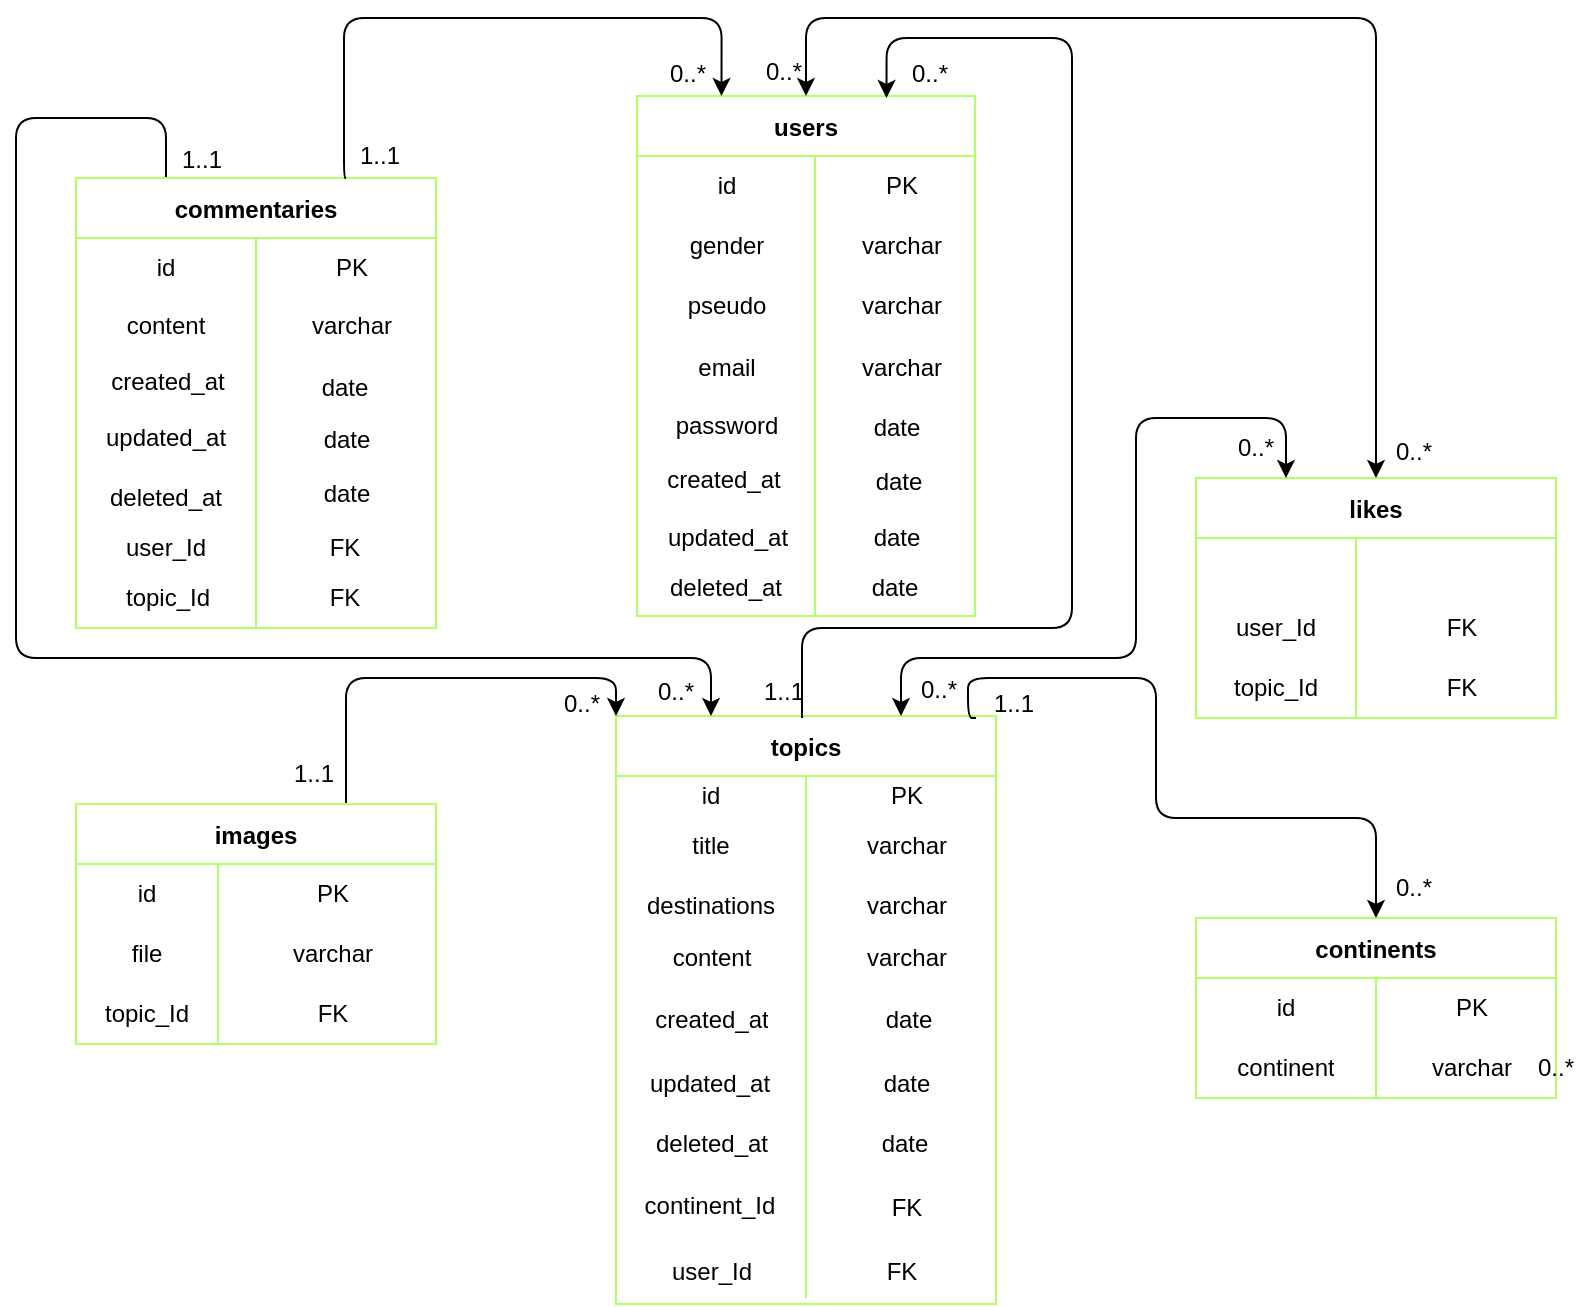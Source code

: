 <mxfile>
    <diagram id="GT4ygt3NVhvkUGBA8WEg" name="Page-1">
        <mxGraphModel dx="832" dy="372" grid="1" gridSize="10" guides="1" tooltips="1" connect="1" arrows="1" fold="1" page="1" pageScale="1" pageWidth="1169" pageHeight="827" math="0" shadow="0">
            <root>
                <mxCell id="0"/>
                <mxCell id="1" parent="0"/>
                <mxCell id="105" value="users" style="shape=table;startSize=30;container=1;collapsible=0;childLayout=tableLayout;fixedRows=1;rowLines=0;fontStyle=1;labelBorderColor=none;sketch=0;fillStyle=auto;gradientDirection=north;fillColor=none;strokeColor=#B3FF66;" parent="1" vertex="1">
                    <mxGeometry x="320.5" y="49" width="169" height="260" as="geometry"/>
                </mxCell>
                <mxCell id="106" value="" style="shape=tableRow;horizontal=0;startSize=0;swimlaneHead=0;swimlaneBody=0;top=0;left=0;bottom=0;right=0;collapsible=0;dropTarget=0;fillColor=none;points=[[0,0.5],[1,0.5]];portConstraint=eastwest;labelBorderColor=none;sketch=0;fillStyle=auto;strokeColor=#B3FF66;" parent="105" vertex="1">
                    <mxGeometry y="30" width="169" height="30" as="geometry"/>
                </mxCell>
                <mxCell id="107" value="id" style="shape=partialRectangle;html=1;whiteSpace=wrap;connectable=0;fillColor=none;top=0;left=0;bottom=0;right=0;overflow=hidden;pointerEvents=1;labelBorderColor=none;sketch=0;fillStyle=auto;strokeColor=#B3FF66;align=center;" parent="106" vertex="1">
                    <mxGeometry width="89" height="30" as="geometry">
                        <mxRectangle width="89" height="30" as="alternateBounds"/>
                    </mxGeometry>
                </mxCell>
                <mxCell id="108" value="PK" style="shape=partialRectangle;html=1;whiteSpace=wrap;connectable=0;fillColor=none;top=0;left=0;bottom=0;right=0;align=center;spacingLeft=6;overflow=hidden;labelBorderColor=none;sketch=0;fillStyle=auto;strokeColor=#B3FF66;" parent="106" vertex="1">
                    <mxGeometry x="89" width="80" height="30" as="geometry">
                        <mxRectangle width="80" height="30" as="alternateBounds"/>
                    </mxGeometry>
                </mxCell>
                <mxCell id="119" value="" style="shape=tableRow;horizontal=0;startSize=0;swimlaneHead=0;swimlaneBody=0;top=0;left=0;bottom=0;right=0;collapsible=0;dropTarget=0;fillColor=none;points=[[0,0.5],[1,0.5]];portConstraint=eastwest;labelBorderColor=none;sketch=0;fillStyle=auto;strokeColor=#B3FF66;" parent="105" vertex="1">
                    <mxGeometry y="60" width="169" height="30" as="geometry"/>
                </mxCell>
                <mxCell id="120" value="gender" style="shape=partialRectangle;html=1;whiteSpace=wrap;connectable=0;fillColor=none;top=0;left=0;bottom=0;right=0;overflow=hidden;pointerEvents=1;labelBorderColor=none;sketch=0;fillStyle=auto;strokeColor=#B3FF66;align=center;" parent="119" vertex="1">
                    <mxGeometry width="89" height="30" as="geometry">
                        <mxRectangle width="89" height="30" as="alternateBounds"/>
                    </mxGeometry>
                </mxCell>
                <mxCell id="121" value="varchar" style="shape=partialRectangle;html=1;whiteSpace=wrap;connectable=0;fillColor=none;top=0;left=0;bottom=0;right=0;align=center;spacingLeft=6;overflow=hidden;labelBorderColor=none;sketch=0;fillStyle=auto;strokeColor=#B3FF66;" parent="119" vertex="1">
                    <mxGeometry x="89" width="80" height="30" as="geometry">
                        <mxRectangle width="80" height="30" as="alternateBounds"/>
                    </mxGeometry>
                </mxCell>
                <mxCell id="116" value="" style="shape=tableRow;horizontal=0;startSize=0;swimlaneHead=0;swimlaneBody=0;top=0;left=0;bottom=0;right=0;collapsible=0;dropTarget=0;fillColor=none;points=[[0,0.5],[1,0.5]];portConstraint=eastwest;labelBorderColor=none;sketch=0;fillStyle=auto;strokeColor=#B3FF66;" parent="105" vertex="1">
                    <mxGeometry y="90" width="169" height="30" as="geometry"/>
                </mxCell>
                <mxCell id="117" value="pseudo" style="shape=partialRectangle;html=1;whiteSpace=wrap;connectable=0;fillColor=none;top=0;left=0;bottom=0;right=0;overflow=hidden;pointerEvents=1;labelBorderColor=none;sketch=0;fillStyle=auto;strokeColor=#B3FF66;align=center;" parent="116" vertex="1">
                    <mxGeometry width="89" height="30" as="geometry">
                        <mxRectangle width="89" height="30" as="alternateBounds"/>
                    </mxGeometry>
                </mxCell>
                <mxCell id="118" value="varchar" style="shape=partialRectangle;html=1;whiteSpace=wrap;connectable=0;fillColor=none;top=0;left=0;bottom=0;right=0;align=center;spacingLeft=6;overflow=hidden;labelBorderColor=none;sketch=0;fillStyle=auto;strokeColor=#B3FF66;" parent="116" vertex="1">
                    <mxGeometry x="89" width="80" height="30" as="geometry">
                        <mxRectangle width="80" height="30" as="alternateBounds"/>
                    </mxGeometry>
                </mxCell>
                <mxCell id="109" value="" style="shape=tableRow;horizontal=0;startSize=0;swimlaneHead=0;swimlaneBody=0;top=0;left=0;bottom=0;right=0;collapsible=0;dropTarget=0;fillColor=none;points=[[0,0.5],[1,0.5]];portConstraint=eastwest;labelBorderColor=none;sketch=0;fillStyle=auto;strokeColor=#B3FF66;" parent="105" vertex="1">
                    <mxGeometry y="120" width="169" height="31" as="geometry"/>
                </mxCell>
                <mxCell id="110" value="email" style="shape=partialRectangle;html=1;whiteSpace=wrap;connectable=0;fillColor=none;top=0;left=0;bottom=0;right=0;overflow=hidden;labelBorderColor=none;sketch=0;fillStyle=auto;strokeColor=#B3FF66;align=center;" parent="109" vertex="1">
                    <mxGeometry width="89" height="31" as="geometry">
                        <mxRectangle width="89" height="31" as="alternateBounds"/>
                    </mxGeometry>
                </mxCell>
                <mxCell id="111" value="varchar" style="shape=partialRectangle;html=1;whiteSpace=wrap;connectable=0;fillColor=none;top=0;left=0;bottom=0;right=0;align=center;spacingLeft=6;overflow=hidden;labelBorderColor=none;sketch=0;fillStyle=auto;strokeColor=#B3FF66;" parent="109" vertex="1">
                    <mxGeometry x="89" width="80" height="31" as="geometry">
                        <mxRectangle width="80" height="31" as="alternateBounds"/>
                    </mxGeometry>
                </mxCell>
                <mxCell id="112" value="" style="shape=tableRow;horizontal=0;startSize=0;swimlaneHead=0;swimlaneBody=0;top=0;left=0;bottom=0;right=0;collapsible=0;dropTarget=0;fillColor=none;points=[[0,0.5],[1,0.5]];portConstraint=eastwest;labelBorderColor=none;sketch=0;fillStyle=auto;strokeColor=#B3FF66;" parent="105" vertex="1">
                    <mxGeometry y="151" width="169" height="109" as="geometry"/>
                </mxCell>
                <mxCell id="113" value="password" style="shape=partialRectangle;html=1;whiteSpace=wrap;connectable=0;fillColor=none;top=0;left=0;bottom=0;right=0;overflow=hidden;labelBorderColor=none;sketch=0;fillStyle=auto;strokeColor=#B3FF66;align=center;fontSize=12;verticalAlign=top;" parent="112" vertex="1">
                    <mxGeometry width="89" height="109" as="geometry">
                        <mxRectangle width="89" height="109" as="alternateBounds"/>
                    </mxGeometry>
                </mxCell>
                <mxCell id="114" value="" style="shape=partialRectangle;html=1;whiteSpace=wrap;connectable=0;fillColor=none;top=0;left=0;bottom=0;right=0;align=center;spacingLeft=6;overflow=hidden;labelBorderColor=none;sketch=0;fillStyle=auto;strokeColor=#B3FF66;" parent="112" vertex="1">
                    <mxGeometry x="89" width="80" height="109" as="geometry">
                        <mxRectangle width="80" height="109" as="alternateBounds"/>
                    </mxGeometry>
                </mxCell>
                <mxCell id="122" value="continents" style="shape=table;startSize=30;container=1;collapsible=0;childLayout=tableLayout;fixedRows=1;rowLines=0;fontStyle=1;labelBorderColor=none;sketch=0;fillStyle=auto;strokeColor=#B3FF66;fillColor=none;gradientColor=none;gradientDirection=north;align=center;" parent="1" vertex="1">
                    <mxGeometry x="600" y="460" width="180" height="90" as="geometry"/>
                </mxCell>
                <mxCell id="123" value="" style="shape=tableRow;horizontal=0;startSize=0;swimlaneHead=0;swimlaneBody=0;top=0;left=0;bottom=0;right=0;collapsible=0;dropTarget=0;fillColor=none;points=[[0,0.5],[1,0.5]];portConstraint=eastwest;labelBorderColor=none;sketch=0;fillStyle=auto;strokeColor=#B3FF66;" parent="122" vertex="1">
                    <mxGeometry y="30" width="180" height="30" as="geometry"/>
                </mxCell>
                <mxCell id="124" value="id" style="shape=partialRectangle;html=1;whiteSpace=wrap;connectable=0;fillColor=none;top=0;left=0;bottom=0;right=0;overflow=hidden;pointerEvents=1;labelBorderColor=none;sketch=0;fillStyle=auto;strokeColor=#B3FF66;" parent="123" vertex="1">
                    <mxGeometry width="90" height="30" as="geometry">
                        <mxRectangle width="90" height="30" as="alternateBounds"/>
                    </mxGeometry>
                </mxCell>
                <mxCell id="125" value="PK" style="shape=partialRectangle;html=1;whiteSpace=wrap;connectable=0;fillColor=none;top=0;left=0;bottom=0;right=0;align=center;spacingLeft=6;overflow=hidden;labelBorderColor=none;sketch=0;fillStyle=auto;strokeColor=#B3FF66;" parent="123" vertex="1">
                    <mxGeometry x="90" width="90" height="30" as="geometry">
                        <mxRectangle width="90" height="30" as="alternateBounds"/>
                    </mxGeometry>
                </mxCell>
                <mxCell id="126" value="" style="shape=tableRow;horizontal=0;startSize=0;swimlaneHead=0;swimlaneBody=0;top=0;left=0;bottom=0;right=0;collapsible=0;dropTarget=0;fillColor=none;points=[[0,0.5],[1,0.5]];portConstraint=eastwest;labelBorderColor=none;sketch=0;fillStyle=auto;strokeColor=#B3FF66;" parent="122" vertex="1">
                    <mxGeometry y="60" width="180" height="30" as="geometry"/>
                </mxCell>
                <mxCell id="127" value="continent" style="shape=partialRectangle;html=1;whiteSpace=wrap;connectable=0;fillColor=none;top=0;left=0;bottom=0;right=0;overflow=hidden;pointerEvents=1;labelBorderColor=none;sketch=0;fillStyle=auto;strokeColor=#B3FF66;align=center;" parent="126" vertex="1">
                    <mxGeometry width="90" height="30" as="geometry">
                        <mxRectangle width="90" height="30" as="alternateBounds"/>
                    </mxGeometry>
                </mxCell>
                <mxCell id="128" value="varchar" style="shape=partialRectangle;html=1;whiteSpace=wrap;connectable=0;fillColor=none;top=0;left=0;bottom=0;right=0;align=center;spacingLeft=6;overflow=hidden;labelBorderColor=none;sketch=0;fillStyle=auto;strokeColor=#B3FF66;" parent="126" vertex="1">
                    <mxGeometry x="90" width="90" height="30" as="geometry">
                        <mxRectangle width="90" height="30" as="alternateBounds"/>
                    </mxGeometry>
                </mxCell>
                <mxCell id="361" value="0..*" style="text;html=1;strokeColor=none;fillColor=none;align=center;verticalAlign=middle;whiteSpace=wrap;rounded=0;imageWidth=18;imageHeight=18;" parent="126" vertex="1">
                    <mxGeometry x="180" height="30" as="geometry">
                        <mxRectangle width="NaN" height="30" as="alternateBounds"/>
                    </mxGeometry>
                </mxCell>
                <mxCell id="139" value="topics" style="shape=table;startSize=30;container=1;collapsible=0;childLayout=tableLayout;fixedRows=1;rowLines=0;fontStyle=1;labelBorderColor=none;sketch=0;fillStyle=auto;strokeColor=#B3FF66;fillColor=none;gradientColor=none;gradientDirection=north;align=center;" parent="1" vertex="1">
                    <mxGeometry x="310" y="359" width="190" height="294" as="geometry"/>
                </mxCell>
                <mxCell id="140" value="" style="shape=tableRow;horizontal=0;startSize=0;swimlaneHead=0;swimlaneBody=0;top=0;left=0;bottom=0;right=0;collapsible=0;dropTarget=0;fillColor=none;points=[[0,0.5],[1,0.5]];portConstraint=eastwest;labelBorderColor=none;sketch=0;fillStyle=auto;strokeColor=#B3FF66;" parent="139" vertex="1">
                    <mxGeometry y="30" width="190" height="20" as="geometry"/>
                </mxCell>
                <mxCell id="141" value="id" style="shape=partialRectangle;html=1;whiteSpace=wrap;connectable=0;fillColor=none;top=0;left=0;bottom=0;right=0;overflow=hidden;pointerEvents=1;labelBorderColor=none;sketch=0;fillStyle=auto;strokeColor=#B3FF66;" parent="140" vertex="1">
                    <mxGeometry width="95" height="20" as="geometry">
                        <mxRectangle width="95" height="20" as="alternateBounds"/>
                    </mxGeometry>
                </mxCell>
                <mxCell id="142" value="PK" style="shape=partialRectangle;html=1;whiteSpace=wrap;connectable=0;fillColor=none;top=0;left=0;bottom=0;right=0;align=center;spacingLeft=6;overflow=hidden;labelBorderColor=none;sketch=0;fillStyle=auto;strokeColor=#B3FF66;" parent="140" vertex="1">
                    <mxGeometry x="95" width="95" height="20" as="geometry">
                        <mxRectangle width="95" height="20" as="alternateBounds"/>
                    </mxGeometry>
                </mxCell>
                <mxCell id="143" value="" style="shape=tableRow;horizontal=0;startSize=0;swimlaneHead=0;swimlaneBody=0;top=0;left=0;bottom=0;right=0;collapsible=0;dropTarget=0;fillColor=none;points=[[0,0.5],[1,0.5]];portConstraint=eastwest;labelBorderColor=none;sketch=0;fillStyle=auto;strokeColor=#B3FF66;" parent="139" vertex="1">
                    <mxGeometry y="50" width="190" height="30" as="geometry"/>
                </mxCell>
                <mxCell id="144" value="title" style="shape=partialRectangle;html=1;whiteSpace=wrap;connectable=0;fillColor=none;top=0;left=0;bottom=0;right=0;overflow=hidden;pointerEvents=1;labelBorderColor=none;sketch=0;fillStyle=auto;strokeColor=#B3FF66;" parent="143" vertex="1">
                    <mxGeometry width="95" height="30" as="geometry">
                        <mxRectangle width="95" height="30" as="alternateBounds"/>
                    </mxGeometry>
                </mxCell>
                <mxCell id="145" value="varchar" style="shape=partialRectangle;html=1;whiteSpace=wrap;connectable=0;fillColor=none;top=0;left=0;bottom=0;right=0;align=center;spacingLeft=6;overflow=hidden;labelBorderColor=none;sketch=0;fillStyle=auto;strokeColor=#B3FF66;" parent="143" vertex="1">
                    <mxGeometry x="95" width="95" height="30" as="geometry">
                        <mxRectangle width="95" height="30" as="alternateBounds"/>
                    </mxGeometry>
                </mxCell>
                <mxCell id="146" value="" style="shape=tableRow;horizontal=0;startSize=0;swimlaneHead=0;swimlaneBody=0;top=0;left=0;bottom=0;right=0;collapsible=0;dropTarget=0;fillColor=none;points=[[0,0.5],[1,0.5]];portConstraint=eastwest;labelBorderColor=none;sketch=0;fillStyle=auto;strokeColor=#B3FF66;" parent="139" vertex="1">
                    <mxGeometry y="80" width="190" height="29" as="geometry"/>
                </mxCell>
                <mxCell id="147" value="destinations" style="shape=partialRectangle;html=1;whiteSpace=wrap;connectable=0;fillColor=none;top=0;left=0;bottom=0;right=0;overflow=hidden;pointerEvents=1;labelBorderColor=none;sketch=0;fillStyle=auto;strokeColor=#B3FF66;" parent="146" vertex="1">
                    <mxGeometry width="95" height="29" as="geometry">
                        <mxRectangle width="95" height="29" as="alternateBounds"/>
                    </mxGeometry>
                </mxCell>
                <mxCell id="148" value="varchar" style="shape=partialRectangle;html=1;whiteSpace=wrap;connectable=0;fillColor=none;top=0;left=0;bottom=0;right=0;align=center;spacingLeft=6;overflow=hidden;labelBorderColor=none;sketch=0;fillStyle=auto;strokeColor=#B3FF66;" parent="146" vertex="1">
                    <mxGeometry x="95" width="95" height="29" as="geometry">
                        <mxRectangle width="95" height="29" as="alternateBounds"/>
                    </mxGeometry>
                </mxCell>
                <mxCell id="149" value="" style="shape=tableRow;horizontal=0;startSize=0;swimlaneHead=0;swimlaneBody=0;top=0;left=0;bottom=0;right=0;collapsible=0;dropTarget=0;fillColor=none;points=[[0,0.5],[1,0.5]];portConstraint=eastwest;labelBorderColor=none;sketch=0;fillStyle=auto;strokeColor=#B3FF66;" parent="139" vertex="1">
                    <mxGeometry y="109" width="190" height="182" as="geometry"/>
                </mxCell>
                <mxCell id="150" value="" style="shape=partialRectangle;html=1;whiteSpace=wrap;connectable=0;fillColor=none;top=0;left=0;bottom=0;right=0;overflow=hidden;labelBorderColor=none;sketch=0;fillStyle=auto;strokeColor=#B3FF66;" parent="149" vertex="1">
                    <mxGeometry width="95" height="182" as="geometry">
                        <mxRectangle width="95" height="182" as="alternateBounds"/>
                    </mxGeometry>
                </mxCell>
                <mxCell id="151" value="" style="shape=partialRectangle;html=1;whiteSpace=wrap;connectable=0;fillColor=none;top=0;left=0;bottom=0;right=0;align=center;spacingLeft=6;overflow=hidden;labelBorderColor=none;sketch=0;fillStyle=auto;strokeColor=#B3FF66;" parent="149" vertex="1">
                    <mxGeometry x="95" width="95" height="182" as="geometry">
                        <mxRectangle width="95" height="182" as="alternateBounds"/>
                    </mxGeometry>
                </mxCell>
                <mxCell id="315" style="edgeStyle=orthogonalEdgeStyle;html=1;entryX=0.25;entryY=0;entryDx=0;entryDy=0;exitX=0.25;exitY=0;exitDx=0;exitDy=0;" parent="1" source="155" target="139" edge="1">
                    <mxGeometry relative="1" as="geometry">
                        <Array as="points">
                            <mxPoint x="85" y="60"/>
                            <mxPoint x="10" y="60"/>
                            <mxPoint x="10" y="330"/>
                            <mxPoint x="358" y="330"/>
                        </Array>
                        <mxPoint x="90" y="80" as="sourcePoint"/>
                    </mxGeometry>
                </mxCell>
                <mxCell id="155" value="commentaries" style="shape=table;startSize=30;container=1;collapsible=0;childLayout=tableLayout;fixedRows=1;rowLines=0;fontStyle=1;labelBorderColor=none;sketch=0;fillStyle=hatch;gradientDirection=north;strokeColor=#B3FF66;" parent="1" vertex="1">
                    <mxGeometry x="40" y="90" width="180" height="225" as="geometry"/>
                </mxCell>
                <mxCell id="156" value="" style="shape=tableRow;horizontal=0;startSize=0;swimlaneHead=0;swimlaneBody=0;top=0;left=0;bottom=0;right=0;collapsible=0;dropTarget=0;fillColor=none;points=[[0,0.5],[1,0.5]];portConstraint=eastwest;labelBorderColor=none;sketch=0;fillStyle=auto;strokeColor=#B3FF66;" parent="155" vertex="1">
                    <mxGeometry y="30" width="180" height="30" as="geometry"/>
                </mxCell>
                <mxCell id="157" value="id" style="shape=partialRectangle;html=1;whiteSpace=wrap;connectable=0;fillColor=none;top=0;left=0;bottom=0;right=0;overflow=hidden;pointerEvents=1;labelBorderColor=none;sketch=0;fillStyle=auto;strokeColor=#B3FF66;" parent="156" vertex="1">
                    <mxGeometry width="90" height="30" as="geometry">
                        <mxRectangle width="90" height="30" as="alternateBounds"/>
                    </mxGeometry>
                </mxCell>
                <mxCell id="158" value="PK" style="shape=partialRectangle;html=1;whiteSpace=wrap;connectable=0;fillColor=none;top=0;left=0;bottom=0;right=0;align=center;spacingLeft=6;overflow=hidden;labelBorderColor=none;sketch=0;fillStyle=auto;strokeColor=#B3FF66;" parent="156" vertex="1">
                    <mxGeometry x="90" width="90" height="30" as="geometry">
                        <mxRectangle width="90" height="30" as="alternateBounds"/>
                    </mxGeometry>
                </mxCell>
                <mxCell id="159" value="" style="shape=tableRow;horizontal=0;startSize=0;swimlaneHead=0;swimlaneBody=0;top=0;left=0;bottom=0;right=0;collapsible=0;dropTarget=0;fillColor=none;points=[[0,0.5],[1,0.5]];portConstraint=eastwest;labelBorderColor=none;sketch=0;fillStyle=auto;strokeColor=#B3FF66;" parent="155" vertex="1">
                    <mxGeometry y="60" width="180" height="165" as="geometry"/>
                </mxCell>
                <mxCell id="160" value="content" style="shape=partialRectangle;html=1;whiteSpace=wrap;connectable=0;fillColor=none;top=0;left=0;bottom=0;right=0;overflow=hidden;pointerEvents=1;labelBorderColor=none;sketch=0;fillStyle=auto;strokeColor=#B3FF66;verticalAlign=top;" parent="159" vertex="1">
                    <mxGeometry width="90" height="165" as="geometry">
                        <mxRectangle width="90" height="165" as="alternateBounds"/>
                    </mxGeometry>
                </mxCell>
                <mxCell id="161" value="varchar" style="shape=partialRectangle;html=1;whiteSpace=wrap;connectable=0;fillColor=none;top=0;left=0;bottom=0;right=0;align=center;spacingLeft=6;overflow=hidden;labelBorderColor=none;sketch=0;fillStyle=auto;strokeColor=#B3FF66;verticalAlign=top;" parent="159" vertex="1">
                    <mxGeometry x="90" width="90" height="165" as="geometry">
                        <mxRectangle width="90" height="165" as="alternateBounds"/>
                    </mxGeometry>
                </mxCell>
                <mxCell id="273" value="likes" style="shape=table;startSize=30;container=1;collapsible=0;childLayout=tableLayout;fixedRows=1;rowLines=0;fontStyle=1;strokeColor=#B3FF66;" parent="1" vertex="1">
                    <mxGeometry x="600" y="240" width="180" height="120" as="geometry"/>
                </mxCell>
                <mxCell id="274" value="" style="shape=tableRow;horizontal=0;startSize=0;swimlaneHead=0;swimlaneBody=0;top=0;left=0;bottom=0;right=0;collapsible=0;dropTarget=0;fillColor=none;points=[[0,0.5],[1,0.5]];portConstraint=eastwest;" parent="273" vertex="1">
                    <mxGeometry y="30" width="180" height="30" as="geometry"/>
                </mxCell>
                <mxCell id="275" value="" style="shape=partialRectangle;html=1;whiteSpace=wrap;connectable=0;fillColor=none;top=0;left=0;bottom=0;right=0;overflow=hidden;pointerEvents=1;" parent="274" vertex="1">
                    <mxGeometry width="80" height="30" as="geometry">
                        <mxRectangle width="80" height="30" as="alternateBounds"/>
                    </mxGeometry>
                </mxCell>
                <mxCell id="276" value="" style="shape=partialRectangle;html=1;whiteSpace=wrap;connectable=0;fillColor=none;top=0;left=0;bottom=0;right=0;align=center;spacingLeft=6;overflow=hidden;" parent="274" vertex="1">
                    <mxGeometry x="80" width="100" height="30" as="geometry">
                        <mxRectangle width="100" height="30" as="alternateBounds"/>
                    </mxGeometry>
                </mxCell>
                <mxCell id="277" value="" style="shape=tableRow;horizontal=0;startSize=0;swimlaneHead=0;swimlaneBody=0;top=0;left=0;bottom=0;right=0;collapsible=0;dropTarget=0;fillColor=none;points=[[0,0.5],[1,0.5]];portConstraint=eastwest;" parent="273" vertex="1">
                    <mxGeometry y="60" width="180" height="30" as="geometry"/>
                </mxCell>
                <mxCell id="278" value="user_Id" style="shape=partialRectangle;html=1;whiteSpace=wrap;connectable=0;fillColor=none;top=0;left=0;bottom=0;right=0;overflow=hidden;" parent="277" vertex="1">
                    <mxGeometry width="80" height="30" as="geometry">
                        <mxRectangle width="80" height="30" as="alternateBounds"/>
                    </mxGeometry>
                </mxCell>
                <mxCell id="279" value="FK" style="shape=partialRectangle;html=1;whiteSpace=wrap;connectable=0;fillColor=none;top=0;left=0;bottom=0;right=0;align=center;spacingLeft=6;overflow=hidden;" parent="277" vertex="1">
                    <mxGeometry x="80" width="100" height="30" as="geometry">
                        <mxRectangle width="100" height="30" as="alternateBounds"/>
                    </mxGeometry>
                </mxCell>
                <mxCell id="280" value="" style="shape=tableRow;horizontal=0;startSize=0;swimlaneHead=0;swimlaneBody=0;top=0;left=0;bottom=0;right=0;collapsible=0;dropTarget=0;fillColor=none;points=[[0,0.5],[1,0.5]];portConstraint=eastwest;" parent="273" vertex="1">
                    <mxGeometry y="90" width="180" height="30" as="geometry"/>
                </mxCell>
                <mxCell id="281" value="topic_Id" style="shape=partialRectangle;html=1;whiteSpace=wrap;connectable=0;fillColor=none;top=0;left=0;bottom=0;right=0;overflow=hidden;" parent="280" vertex="1">
                    <mxGeometry width="80" height="30" as="geometry">
                        <mxRectangle width="80" height="30" as="alternateBounds"/>
                    </mxGeometry>
                </mxCell>
                <mxCell id="282" value="FK" style="shape=partialRectangle;html=1;whiteSpace=wrap;connectable=0;fillColor=none;top=0;left=0;bottom=0;right=0;align=center;spacingLeft=6;overflow=hidden;" parent="280" vertex="1">
                    <mxGeometry x="80" width="100" height="30" as="geometry">
                        <mxRectangle width="100" height="30" as="alternateBounds"/>
                    </mxGeometry>
                </mxCell>
                <mxCell id="286" value="0..*" style="text;html=1;strokeColor=none;fillColor=none;align=center;verticalAlign=middle;whiteSpace=wrap;rounded=0;" parent="1" vertex="1">
                    <mxGeometry x="437" y="23" width="60" height="30" as="geometry"/>
                </mxCell>
                <mxCell id="287" value="1..1" style="text;html=1;strokeColor=none;fillColor=none;align=center;verticalAlign=middle;whiteSpace=wrap;rounded=0;" parent="1" vertex="1">
                    <mxGeometry x="73" y="66" width="60" height="30" as="geometry"/>
                </mxCell>
                <mxCell id="294" value="0..*" style="text;html=1;strokeColor=none;fillColor=none;align=center;verticalAlign=middle;whiteSpace=wrap;rounded=0;" parent="1" vertex="1">
                    <mxGeometry x="263" y="338" width="60" height="30" as="geometry"/>
                </mxCell>
                <mxCell id="314" style="edgeStyle=orthogonalEdgeStyle;html=1;exitX=0.75;exitY=0;exitDx=0;exitDy=0;entryX=0;entryY=0;entryDx=0;entryDy=0;" parent="1" target="139" edge="1">
                    <mxGeometry relative="1" as="geometry">
                        <Array as="points">
                            <mxPoint x="175" y="340"/>
                            <mxPoint x="310" y="340"/>
                        </Array>
                        <mxPoint x="175" y="403" as="sourcePoint"/>
                    </mxGeometry>
                </mxCell>
                <mxCell id="295" value="1..1" style="text;html=1;strokeColor=none;fillColor=none;align=center;verticalAlign=middle;whiteSpace=wrap;rounded=0;" parent="1" vertex="1">
                    <mxGeometry x="129" y="373" width="60" height="30" as="geometry"/>
                </mxCell>
                <mxCell id="323" style="edgeStyle=orthogonalEdgeStyle;html=1;exitX=0.75;exitY=0;exitDx=0;exitDy=0;entryX=0.25;entryY=0;entryDx=0;entryDy=0;fontSize=12;" parent="1" source="155" target="105" edge="1">
                    <mxGeometry relative="1" as="geometry">
                        <Array as="points">
                            <mxPoint x="174" y="90"/>
                            <mxPoint x="174" y="10"/>
                            <mxPoint x="363" y="10"/>
                        </Array>
                    </mxGeometry>
                </mxCell>
                <mxCell id="297" value="1..1" style="text;html=1;strokeColor=none;fillColor=none;align=center;verticalAlign=middle;whiteSpace=wrap;rounded=0;" parent="1" vertex="1">
                    <mxGeometry x="162" y="64" width="60" height="30" as="geometry"/>
                </mxCell>
                <mxCell id="298" value="0..*" style="text;html=1;strokeColor=none;fillColor=none;align=center;verticalAlign=middle;whiteSpace=wrap;rounded=0;imageWidth=18;imageHeight=18;" parent="1" vertex="1">
                    <mxGeometry x="316" y="23" width="60" height="30" as="geometry"/>
                </mxCell>
                <mxCell id="300" value="0..*" style="text;html=1;strokeColor=none;fillColor=none;align=center;verticalAlign=middle;whiteSpace=wrap;rounded=0;imageWidth=18;imageHeight=18;" parent="1" vertex="1">
                    <mxGeometry x="364" y="22" width="60" height="30" as="geometry"/>
                </mxCell>
                <mxCell id="301" value="0..*" style="text;html=1;strokeColor=none;fillColor=none;align=center;verticalAlign=middle;whiteSpace=wrap;rounded=0;imageWidth=18;imageHeight=18;" parent="1" vertex="1">
                    <mxGeometry x="679" y="210" width="60" height="33" as="geometry"/>
                </mxCell>
                <mxCell id="303" value="" style="endArrow=classic;startArrow=classic;html=1;entryX=0.25;entryY=0;entryDx=0;entryDy=0;exitX=0.75;exitY=0;exitDx=0;exitDy=0;edgeStyle=orthogonalEdgeStyle;" parent="1" source="139" target="273" edge="1">
                    <mxGeometry width="50" height="50" relative="1" as="geometry">
                        <mxPoint x="380" y="260" as="sourcePoint"/>
                        <mxPoint x="430" y="210" as="targetPoint"/>
                        <Array as="points">
                            <mxPoint x="453" y="330"/>
                            <mxPoint x="570" y="330"/>
                            <mxPoint x="570" y="210"/>
                            <mxPoint x="645" y="210"/>
                        </Array>
                    </mxGeometry>
                </mxCell>
                <mxCell id="304" value="0..*" style="text;html=1;strokeColor=none;fillColor=none;align=center;verticalAlign=middle;whiteSpace=wrap;rounded=0;imageWidth=18;imageHeight=18;" parent="1" vertex="1">
                    <mxGeometry x="600" y="210" width="60" height="30" as="geometry"/>
                </mxCell>
                <mxCell id="305" value="0..*" style="text;html=1;strokeColor=none;fillColor=none;align=center;verticalAlign=middle;whiteSpace=wrap;rounded=0;imageWidth=18;imageHeight=18;" parent="1" vertex="1">
                    <mxGeometry x="442" y="330" width="59" height="32" as="geometry"/>
                </mxCell>
                <mxCell id="327" style="edgeStyle=orthogonalEdgeStyle;html=1;exitX=0.5;exitY=0;exitDx=0;exitDy=0;entryX=0.75;entryY=0;entryDx=0;entryDy=0;fontSize=12;" parent="1" edge="1">
                    <mxGeometry relative="1" as="geometry">
                        <Array as="points">
                            <mxPoint x="403" y="315"/>
                            <mxPoint x="538" y="315"/>
                            <mxPoint x="538" y="20"/>
                            <mxPoint x="445" y="20"/>
                        </Array>
                        <mxPoint x="403" y="360" as="sourcePoint"/>
                        <mxPoint x="445.25" y="50" as="targetPoint"/>
                    </mxGeometry>
                </mxCell>
                <mxCell id="309" value="1..1" style="text;html=1;strokeColor=none;fillColor=none;align=center;verticalAlign=middle;whiteSpace=wrap;rounded=0;" parent="1" vertex="1">
                    <mxGeometry x="364" y="332" width="60" height="30" as="geometry"/>
                </mxCell>
                <mxCell id="310" value="0..*" style="text;html=1;strokeColor=none;fillColor=none;align=center;verticalAlign=middle;whiteSpace=wrap;rounded=0;imageWidth=18;imageHeight=18;" parent="1" vertex="1">
                    <mxGeometry x="310" y="332" width="60" height="30" as="geometry"/>
                </mxCell>
                <mxCell id="312" value="0..*" style="text;html=1;strokeColor=none;fillColor=none;align=center;verticalAlign=middle;whiteSpace=wrap;rounded=0;imageWidth=18;imageHeight=18;" parent="1" vertex="1">
                    <mxGeometry x="679" y="430" width="60" height="30" as="geometry"/>
                </mxCell>
                <mxCell id="313" value="1..1" style="text;html=1;strokeColor=none;fillColor=none;align=center;verticalAlign=middle;whiteSpace=wrap;rounded=0;" parent="1" vertex="1">
                    <mxGeometry x="479" y="338" width="60" height="30" as="geometry"/>
                </mxCell>
                <mxCell id="319" value="date" style="text;html=1;strokeColor=none;fillColor=none;align=center;verticalAlign=middle;whiteSpace=wrap;rounded=0;" parent="1" vertex="1">
                    <mxGeometry x="423" y="255" width="55" height="30" as="geometry"/>
                </mxCell>
                <mxCell id="320" value="created_at" style="text;html=1;strokeColor=none;fillColor=none;align=center;verticalAlign=middle;whiteSpace=wrap;rounded=0;" parent="1" vertex="1">
                    <mxGeometry x="324" y="226" width="80" height="30" as="geometry"/>
                </mxCell>
                <mxCell id="321" value="updated_at" style="text;html=1;strokeColor=none;fillColor=none;align=center;verticalAlign=middle;whiteSpace=wrap;rounded=0;fontSize=12;" parent="1" vertex="1">
                    <mxGeometry x="325.5" y="255" width="80" height="30" as="geometry"/>
                </mxCell>
                <mxCell id="322" value="date" style="text;html=1;strokeColor=none;fillColor=none;align=center;verticalAlign=middle;whiteSpace=wrap;rounded=0;" parent="1" vertex="1">
                    <mxGeometry x="423" y="201" width="55" height="28" as="geometry"/>
                </mxCell>
                <mxCell id="325" value="" style="endArrow=classic;startArrow=classic;html=1;fontSize=12;entryX=0.5;entryY=0;entryDx=0;entryDy=0;exitX=0.5;exitY=0;exitDx=0;exitDy=0;" parent="1" source="105" target="273" edge="1">
                    <mxGeometry width="50" height="50" relative="1" as="geometry">
                        <mxPoint x="420" y="210" as="sourcePoint"/>
                        <mxPoint x="470" y="160" as="targetPoint"/>
                        <Array as="points">
                            <mxPoint x="405" y="10"/>
                            <mxPoint x="430" y="10"/>
                            <mxPoint x="470" y="10"/>
                            <mxPoint x="540" y="10"/>
                            <mxPoint x="620" y="10"/>
                            <mxPoint x="690" y="10"/>
                            <mxPoint x="690" y="130"/>
                        </Array>
                    </mxGeometry>
                </mxCell>
                <mxCell id="333" value="date" style="text;html=1;strokeColor=none;fillColor=none;align=center;verticalAlign=middle;whiteSpace=wrap;rounded=0;" parent="1" vertex="1">
                    <mxGeometry x="424" y="227" width="55" height="30" as="geometry"/>
                </mxCell>
                <mxCell id="339" value="images" style="shape=table;startSize=30;container=1;collapsible=0;childLayout=tableLayout;fixedRows=1;rowLines=0;fontStyle=1;strokeColor=#B3FF66;" parent="1" vertex="1">
                    <mxGeometry x="40" y="403" width="180" height="120" as="geometry"/>
                </mxCell>
                <mxCell id="340" value="" style="shape=tableRow;horizontal=0;startSize=0;swimlaneHead=0;swimlaneBody=0;top=0;left=0;bottom=0;right=0;collapsible=0;dropTarget=0;fillColor=none;points=[[0,0.5],[1,0.5]];portConstraint=eastwest;" parent="339" vertex="1">
                    <mxGeometry y="30" width="180" height="30" as="geometry"/>
                </mxCell>
                <mxCell id="341" value="id" style="shape=partialRectangle;html=1;whiteSpace=wrap;connectable=0;fillColor=none;top=0;left=0;bottom=0;right=0;overflow=hidden;pointerEvents=1;" parent="340" vertex="1">
                    <mxGeometry width="71" height="30" as="geometry">
                        <mxRectangle width="71" height="30" as="alternateBounds"/>
                    </mxGeometry>
                </mxCell>
                <mxCell id="342" value="PK" style="shape=partialRectangle;html=1;whiteSpace=wrap;connectable=0;fillColor=none;top=0;left=0;bottom=0;right=0;align=center;spacingLeft=6;overflow=hidden;" parent="340" vertex="1">
                    <mxGeometry x="71" width="109" height="30" as="geometry">
                        <mxRectangle width="109" height="30" as="alternateBounds"/>
                    </mxGeometry>
                </mxCell>
                <mxCell id="343" value="" style="shape=tableRow;horizontal=0;startSize=0;swimlaneHead=0;swimlaneBody=0;top=0;left=0;bottom=0;right=0;collapsible=0;dropTarget=0;fillColor=none;points=[[0,0.5],[1,0.5]];portConstraint=eastwest;" parent="339" vertex="1">
                    <mxGeometry y="60" width="180" height="30" as="geometry"/>
                </mxCell>
                <mxCell id="344" value="file" style="shape=partialRectangle;html=1;whiteSpace=wrap;connectable=0;fillColor=none;top=0;left=0;bottom=0;right=0;overflow=hidden;" parent="343" vertex="1">
                    <mxGeometry width="71" height="30" as="geometry">
                        <mxRectangle width="71" height="30" as="alternateBounds"/>
                    </mxGeometry>
                </mxCell>
                <mxCell id="345" value="varchar" style="shape=partialRectangle;html=1;whiteSpace=wrap;connectable=0;fillColor=none;top=0;left=0;bottom=0;right=0;align=center;spacingLeft=6;overflow=hidden;" parent="343" vertex="1">
                    <mxGeometry x="71" width="109" height="30" as="geometry">
                        <mxRectangle width="109" height="30" as="alternateBounds"/>
                    </mxGeometry>
                </mxCell>
                <mxCell id="346" value="" style="shape=tableRow;horizontal=0;startSize=0;swimlaneHead=0;swimlaneBody=0;top=0;left=0;bottom=0;right=0;collapsible=0;dropTarget=0;fillColor=none;points=[[0,0.5],[1,0.5]];portConstraint=eastwest;" parent="339" vertex="1">
                    <mxGeometry y="90" width="180" height="30" as="geometry"/>
                </mxCell>
                <mxCell id="347" value="topic_Id" style="shape=partialRectangle;html=1;whiteSpace=wrap;connectable=0;fillColor=none;top=0;left=0;bottom=0;right=0;overflow=hidden;" parent="346" vertex="1">
                    <mxGeometry width="71" height="30" as="geometry">
                        <mxRectangle width="71" height="30" as="alternateBounds"/>
                    </mxGeometry>
                </mxCell>
                <mxCell id="348" value="FK" style="shape=partialRectangle;html=1;whiteSpace=wrap;connectable=0;fillColor=none;top=0;left=0;bottom=0;right=0;align=center;spacingLeft=6;overflow=hidden;" parent="346" vertex="1">
                    <mxGeometry x="71" width="109" height="30" as="geometry">
                        <mxRectangle width="109" height="30" as="alternateBounds"/>
                    </mxGeometry>
                </mxCell>
                <mxCell id="349" value="updated_at" style="text;html=1;strokeColor=none;fillColor=none;align=center;verticalAlign=middle;whiteSpace=wrap;rounded=0;" parent="1" vertex="1">
                    <mxGeometry x="45" y="205" width="80" height="30" as="geometry"/>
                </mxCell>
                <mxCell id="350" value="deleted_at" style="text;html=1;strokeColor=none;fillColor=none;align=center;verticalAlign=middle;whiteSpace=wrap;rounded=0;fontSize=12;" parent="1" vertex="1">
                    <mxGeometry x="45" y="235" width="80" height="30" as="geometry"/>
                </mxCell>
                <mxCell id="351" value="created_at" style="text;html=1;strokeColor=none;fillColor=none;align=center;verticalAlign=middle;whiteSpace=wrap;rounded=0;fontSize=12;" parent="1" vertex="1">
                    <mxGeometry x="46" y="177" width="80" height="30" as="geometry"/>
                </mxCell>
                <mxCell id="353" value="date" style="text;html=1;strokeColor=none;fillColor=none;align=center;verticalAlign=middle;whiteSpace=wrap;rounded=0;" parent="1" vertex="1">
                    <mxGeometry x="147" y="180" width="55" height="30" as="geometry"/>
                </mxCell>
                <mxCell id="354" value="date" style="text;html=1;strokeColor=none;fillColor=none;align=center;verticalAlign=middle;whiteSpace=wrap;rounded=0;" parent="1" vertex="1">
                    <mxGeometry x="148" y="206" width="55" height="30" as="geometry"/>
                </mxCell>
                <mxCell id="355" value="date" style="text;html=1;strokeColor=none;fillColor=none;align=center;verticalAlign=middle;whiteSpace=wrap;rounded=0;" parent="1" vertex="1">
                    <mxGeometry x="148" y="233" width="55" height="30" as="geometry"/>
                </mxCell>
                <mxCell id="357" value="user_Id" style="text;html=1;strokeColor=none;fillColor=none;align=center;verticalAlign=middle;whiteSpace=wrap;rounded=0;fontSize=12;" parent="1" vertex="1">
                    <mxGeometry x="45" y="260" width="80" height="30" as="geometry"/>
                </mxCell>
                <mxCell id="358" value="topic_Id" style="text;html=1;strokeColor=none;fillColor=none;align=center;verticalAlign=middle;whiteSpace=wrap;rounded=0;fontSize=12;" parent="1" vertex="1">
                    <mxGeometry x="46" y="285" width="80" height="30" as="geometry"/>
                </mxCell>
                <mxCell id="359" value="FK" style="text;html=1;strokeColor=none;fillColor=none;align=center;verticalAlign=middle;whiteSpace=wrap;rounded=0;" parent="1" vertex="1">
                    <mxGeometry x="147" y="260" width="55" height="30" as="geometry"/>
                </mxCell>
                <mxCell id="360" value="FK" style="text;html=1;strokeColor=none;fillColor=none;align=center;verticalAlign=middle;whiteSpace=wrap;rounded=0;" parent="1" vertex="1">
                    <mxGeometry x="147" y="285" width="55" height="30" as="geometry"/>
                </mxCell>
                <mxCell id="363" value="created_at" style="shape=partialRectangle;html=1;whiteSpace=wrap;connectable=0;fillColor=none;top=0;left=0;bottom=0;right=0;overflow=hidden;pointerEvents=1;labelBorderColor=none;sketch=0;fillStyle=auto;strokeColor=#B3FF66;align=center;" parent="1" vertex="1">
                    <mxGeometry x="313" y="496" width="90" height="30" as="geometry">
                        <mxRectangle width="90" height="30" as="alternateBounds"/>
                    </mxGeometry>
                </mxCell>
                <mxCell id="364" value="content" style="text;html=1;strokeColor=none;fillColor=none;align=center;verticalAlign=middle;whiteSpace=wrap;rounded=0;fontSize=12;" parent="1" vertex="1">
                    <mxGeometry x="318" y="465" width="80" height="30" as="geometry"/>
                </mxCell>
                <mxCell id="366" value="updated_at" style="shape=partialRectangle;html=1;whiteSpace=wrap;connectable=0;fillColor=none;top=0;left=0;bottom=0;right=0;overflow=hidden;pointerEvents=1;labelBorderColor=none;sketch=0;fillStyle=auto;strokeColor=#B3FF66;align=center;" parent="1" vertex="1">
                    <mxGeometry x="312" y="528" width="90" height="30" as="geometry">
                        <mxRectangle width="90" height="30" as="alternateBounds"/>
                    </mxGeometry>
                </mxCell>
                <mxCell id="367" value="deleted_at" style="shape=partialRectangle;html=1;whiteSpace=wrap;connectable=0;fillColor=none;top=0;left=0;bottom=0;right=0;overflow=hidden;pointerEvents=1;labelBorderColor=none;sketch=0;fillStyle=auto;strokeColor=#B3FF66;align=center;" parent="1" vertex="1">
                    <mxGeometry x="313" y="558" width="90" height="30" as="geometry">
                        <mxRectangle width="90" height="30" as="alternateBounds"/>
                    </mxGeometry>
                </mxCell>
                <mxCell id="368" value="continent_Id" style="shape=partialRectangle;html=1;whiteSpace=wrap;connectable=0;fillColor=none;top=0;left=0;bottom=0;right=0;overflow=hidden;pointerEvents=1;labelBorderColor=none;sketch=0;fillStyle=auto;strokeColor=#B3FF66;align=center;" parent="1" vertex="1">
                    <mxGeometry x="312" y="589" width="90" height="30" as="geometry">
                        <mxRectangle width="90" height="30" as="alternateBounds"/>
                    </mxGeometry>
                </mxCell>
                <mxCell id="369" value="varchar" style="shape=partialRectangle;html=1;whiteSpace=wrap;connectable=0;fillColor=none;top=0;left=0;bottom=0;right=0;align=center;spacingLeft=6;overflow=hidden;labelBorderColor=none;sketch=0;fillStyle=auto;strokeColor=#B3FF66;" parent="1" vertex="1">
                    <mxGeometry x="405" y="465" width="95" height="29" as="geometry">
                        <mxRectangle width="95" height="29" as="alternateBounds"/>
                    </mxGeometry>
                </mxCell>
                <mxCell id="370" value="date" style="shape=partialRectangle;html=1;whiteSpace=wrap;connectable=0;fillColor=none;top=0;left=0;bottom=0;right=0;align=center;spacingLeft=6;overflow=hidden;labelBorderColor=none;sketch=0;fillStyle=auto;strokeColor=#B3FF66;" parent="1" vertex="1">
                    <mxGeometry x="406" y="496" width="95" height="29" as="geometry">
                        <mxRectangle width="95" height="29" as="alternateBounds"/>
                    </mxGeometry>
                </mxCell>
                <mxCell id="371" value="FK" style="shape=partialRectangle;html=1;whiteSpace=wrap;connectable=0;fillColor=none;top=0;left=0;bottom=0;right=0;align=center;spacingLeft=6;overflow=hidden;labelBorderColor=none;sketch=0;fillStyle=auto;strokeColor=#B3FF66;" parent="1" vertex="1">
                    <mxGeometry x="405" y="590" width="95" height="29" as="geometry">
                        <mxRectangle width="95" height="29" as="alternateBounds"/>
                    </mxGeometry>
                </mxCell>
                <mxCell id="372" value="date" style="shape=partialRectangle;html=1;whiteSpace=wrap;connectable=0;fillColor=none;top=0;left=0;bottom=0;right=0;align=center;spacingLeft=6;overflow=hidden;labelBorderColor=none;sketch=0;fillStyle=auto;strokeColor=#B3FF66;" parent="1" vertex="1">
                    <mxGeometry x="404" y="558" width="95" height="29" as="geometry">
                        <mxRectangle width="95" height="29" as="alternateBounds"/>
                    </mxGeometry>
                </mxCell>
                <mxCell id="373" value="date" style="shape=partialRectangle;html=1;whiteSpace=wrap;connectable=0;fillColor=none;top=0;left=0;bottom=0;right=0;align=center;spacingLeft=6;overflow=hidden;labelBorderColor=none;sketch=0;fillStyle=auto;strokeColor=#B3FF66;" parent="1" vertex="1">
                    <mxGeometry x="405" y="528" width="95" height="29" as="geometry">
                        <mxRectangle width="95" height="29" as="alternateBounds"/>
                    </mxGeometry>
                </mxCell>
                <mxCell id="374" value="user_Id" style="shape=partialRectangle;html=1;whiteSpace=wrap;connectable=0;fillColor=none;top=0;left=0;bottom=0;right=0;overflow=hidden;pointerEvents=1;labelBorderColor=none;sketch=0;fillStyle=auto;strokeColor=#B3FF66;align=center;" parent="1" vertex="1">
                    <mxGeometry x="313" y="622" width="90" height="30" as="geometry">
                        <mxRectangle width="90" height="30" as="alternateBounds"/>
                    </mxGeometry>
                </mxCell>
                <mxCell id="375" value="FK" style="shape=partialRectangle;html=1;whiteSpace=wrap;connectable=0;fillColor=none;top=0;left=0;bottom=0;right=0;overflow=hidden;pointerEvents=1;labelBorderColor=none;sketch=0;fillStyle=auto;strokeColor=#B3FF66;align=center;" parent="1" vertex="1">
                    <mxGeometry x="407.5" y="622" width="90" height="30" as="geometry">
                        <mxRectangle width="90" height="30" as="alternateBounds"/>
                    </mxGeometry>
                </mxCell>
                <mxCell id="376" value="deleted_at" style="text;html=1;strokeColor=none;fillColor=none;align=center;verticalAlign=middle;whiteSpace=wrap;rounded=0;fontSize=12;" parent="1" vertex="1">
                    <mxGeometry x="325" y="280" width="80" height="30" as="geometry"/>
                </mxCell>
                <mxCell id="377" value="date" style="text;html=1;strokeColor=none;fillColor=none;align=center;verticalAlign=middle;whiteSpace=wrap;rounded=0;" parent="1" vertex="1">
                    <mxGeometry x="422" y="280" width="55" height="30" as="geometry"/>
                </mxCell>
                <mxCell id="379" style="edgeStyle=orthogonalEdgeStyle;html=1;entryX=0.5;entryY=0;entryDx=0;entryDy=0;" edge="1" parent="1" target="122">
                    <mxGeometry relative="1" as="geometry">
                        <Array as="points">
                            <mxPoint x="486" y="340"/>
                            <mxPoint x="580" y="340"/>
                            <mxPoint x="580" y="410"/>
                            <mxPoint x="690" y="410"/>
                        </Array>
                        <mxPoint x="490" y="360" as="sourcePoint"/>
                        <mxPoint x="320" y="369" as="targetPoint"/>
                    </mxGeometry>
                </mxCell>
            </root>
        </mxGraphModel>
    </diagram>
</mxfile>